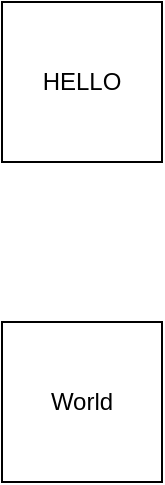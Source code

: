 <mxfile version="22.1.11" type="github">
  <diagram name="Page-1" id="hF9m0kRJ4T3qwUD3qbVm">
    <mxGraphModel dx="1434" dy="772" grid="1" gridSize="10" guides="1" tooltips="1" connect="1" arrows="1" fold="1" page="1" pageScale="1" pageWidth="850" pageHeight="1100" math="0" shadow="0">
      <root>
        <mxCell id="0" />
        <mxCell id="1" parent="0" />
        <mxCell id="eyIMoMYP3RRuvWcXGSSQ-1" value="HELLO" style="whiteSpace=wrap;html=1;aspect=fixed;" parent="1" vertex="1">
          <mxGeometry x="320" y="210" width="80" height="80" as="geometry" />
        </mxCell>
        <mxCell id="f_IfZIv6PKIBKSTIAt9j-1" value="World" style="whiteSpace=wrap;html=1;aspect=fixed;" vertex="1" parent="1">
          <mxGeometry x="320" y="370" width="80" height="80" as="geometry" />
        </mxCell>
      </root>
    </mxGraphModel>
  </diagram>
</mxfile>
